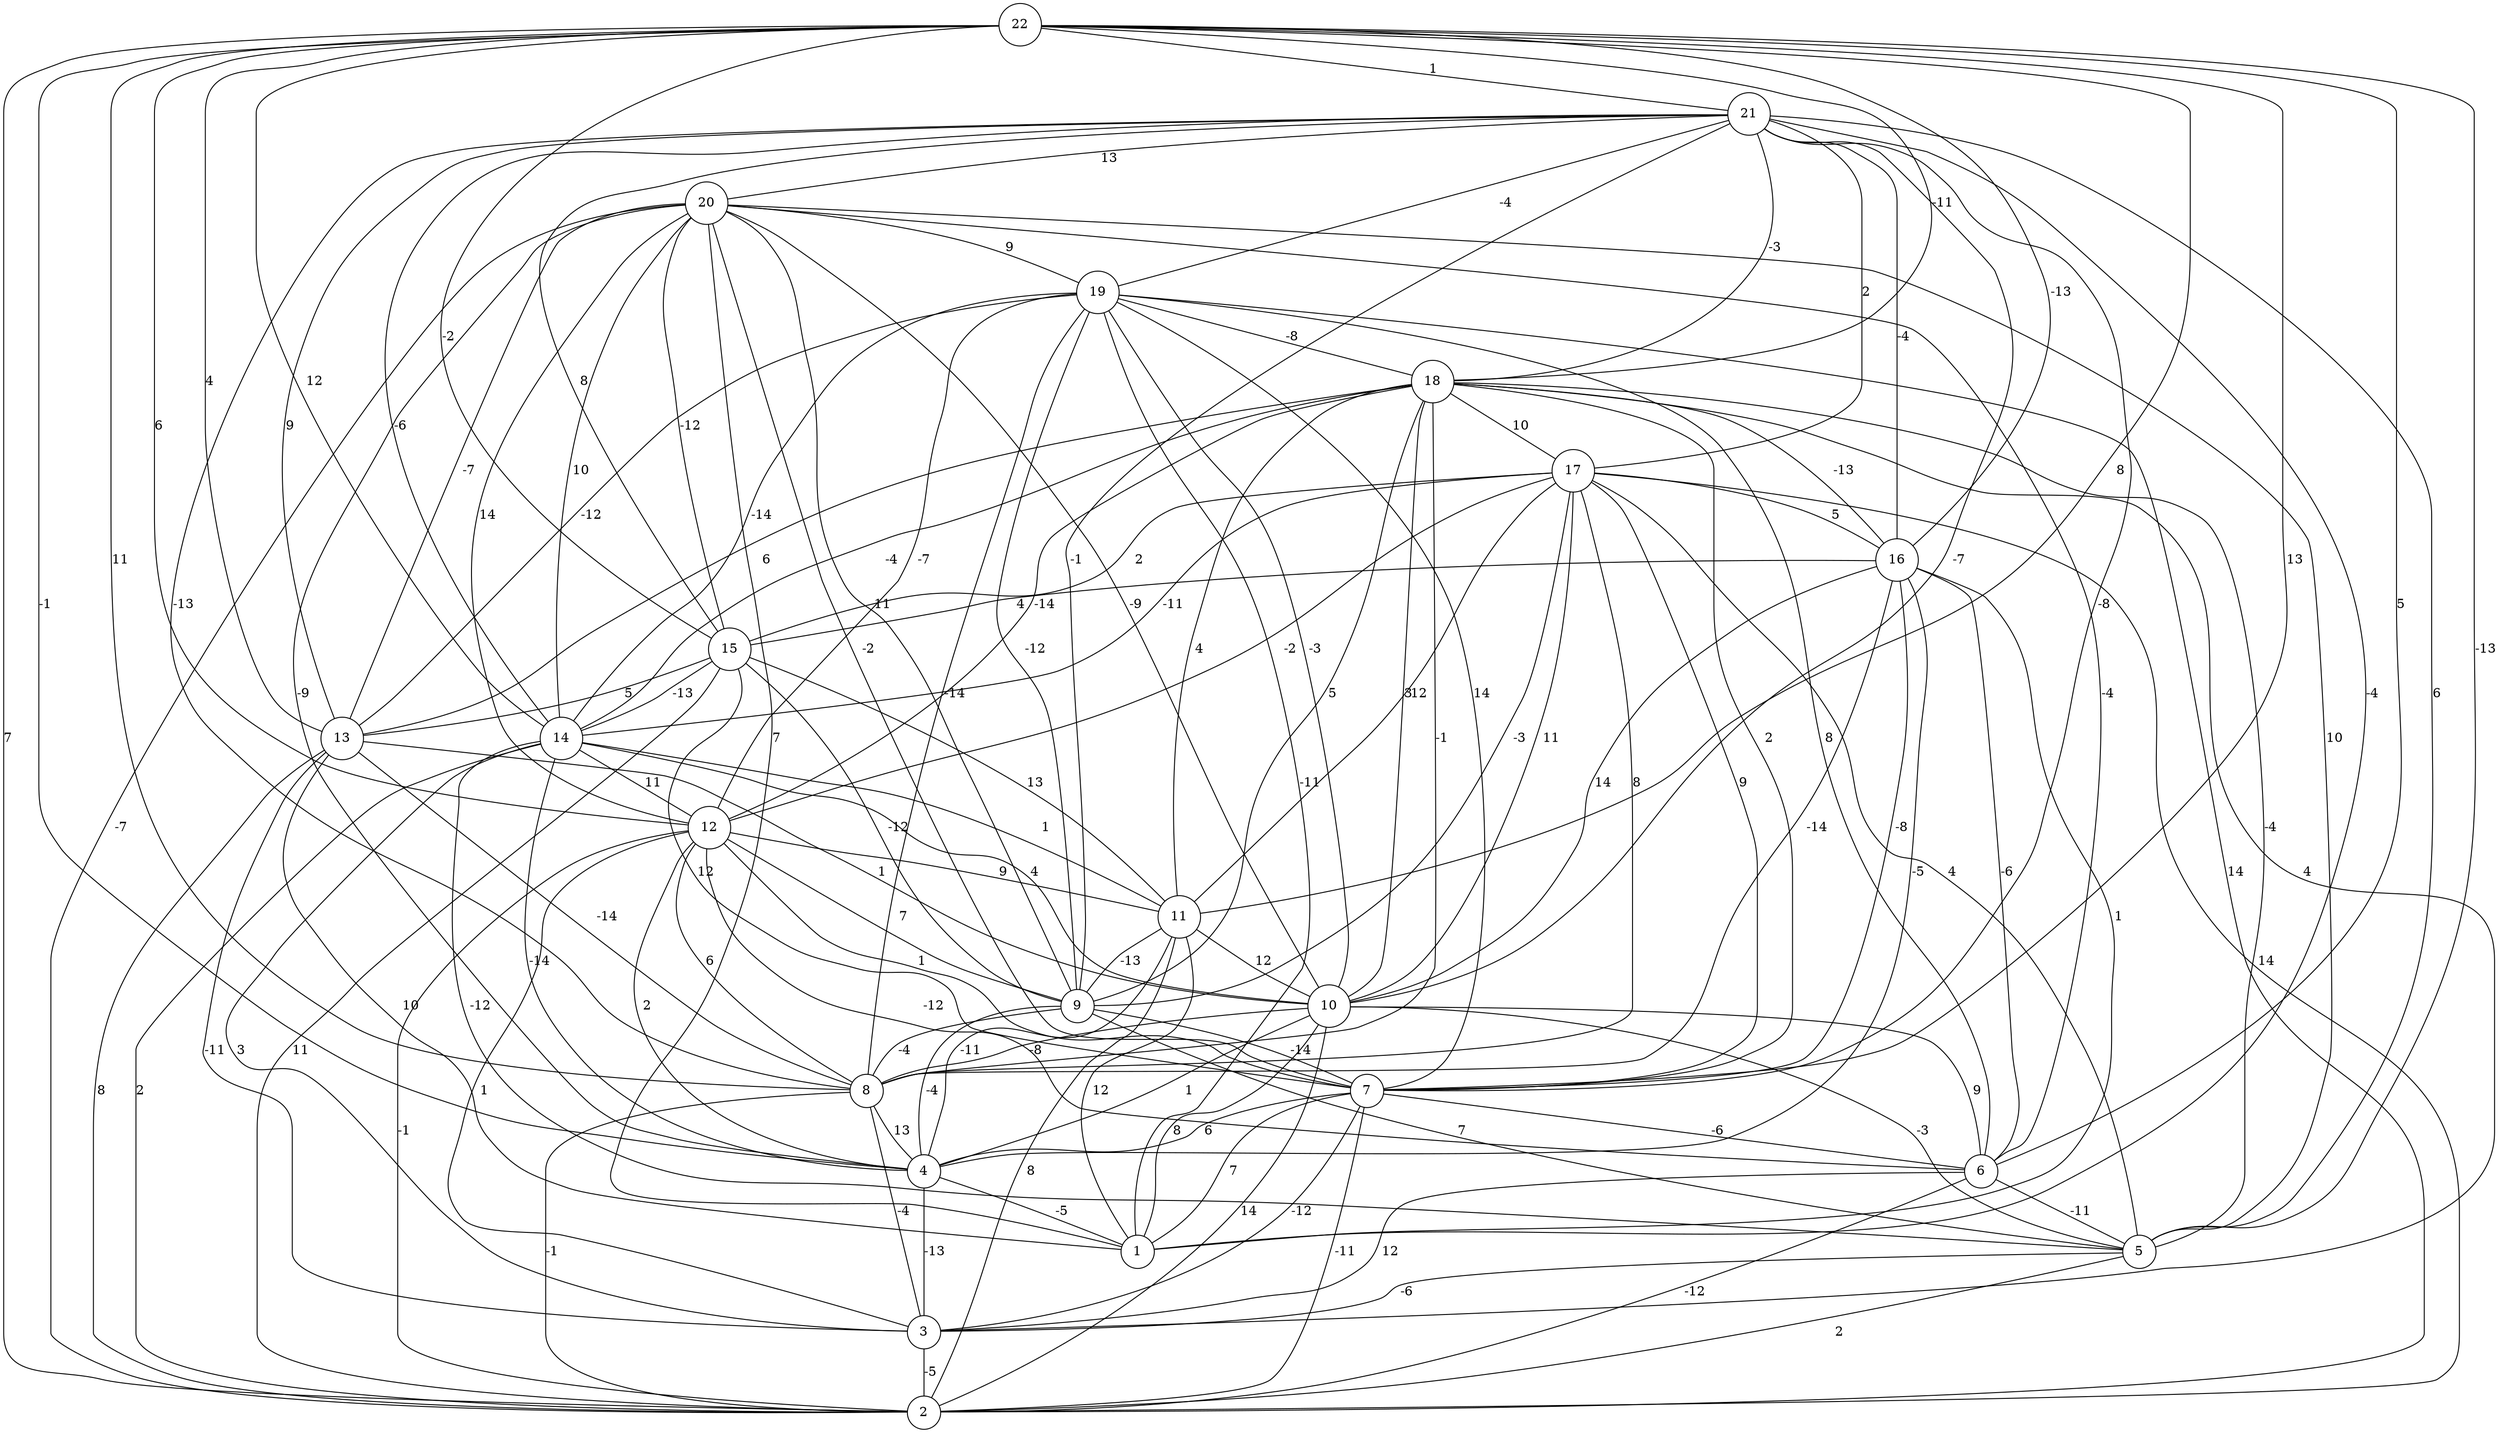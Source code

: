 graph { 
	 fontname="Helvetica,Arial,sans-serif" 
	 node [shape = circle]; 
	 22 -- 2 [label = "7"];
	 22 -- 4 [label = "-1"];
	 22 -- 5 [label = "-13"];
	 22 -- 6 [label = "5"];
	 22 -- 7 [label = "13"];
	 22 -- 8 [label = "11"];
	 22 -- 11 [label = "8"];
	 22 -- 12 [label = "6"];
	 22 -- 13 [label = "4"];
	 22 -- 14 [label = "12"];
	 22 -- 15 [label = "-2"];
	 22 -- 16 [label = "-13"];
	 22 -- 18 [label = "-11"];
	 22 -- 21 [label = "1"];
	 21 -- 1 [label = "-4"];
	 21 -- 5 [label = "6"];
	 21 -- 7 [label = "-8"];
	 21 -- 8 [label = "-13"];
	 21 -- 9 [label = "-1"];
	 21 -- 10 [label = "-7"];
	 21 -- 13 [label = "9"];
	 21 -- 14 [label = "-6"];
	 21 -- 15 [label = "8"];
	 21 -- 16 [label = "-4"];
	 21 -- 17 [label = "2"];
	 21 -- 18 [label = "-3"];
	 21 -- 19 [label = "-4"];
	 21 -- 20 [label = "13"];
	 20 -- 1 [label = "7"];
	 20 -- 2 [label = "-7"];
	 20 -- 4 [label = "-9"];
	 20 -- 5 [label = "10"];
	 20 -- 6 [label = "-4"];
	 20 -- 7 [label = "-2"];
	 20 -- 9 [label = "11"];
	 20 -- 10 [label = "-9"];
	 20 -- 12 [label = "14"];
	 20 -- 13 [label = "-7"];
	 20 -- 14 [label = "10"];
	 20 -- 15 [label = "-12"];
	 20 -- 19 [label = "9"];
	 19 -- 1 [label = "-11"];
	 19 -- 2 [label = "14"];
	 19 -- 6 [label = "8"];
	 19 -- 7 [label = "14"];
	 19 -- 8 [label = "-14"];
	 19 -- 9 [label = "-12"];
	 19 -- 10 [label = "-3"];
	 19 -- 12 [label = "-7"];
	 19 -- 13 [label = "-12"];
	 19 -- 14 [label = "-14"];
	 19 -- 18 [label = "-8"];
	 18 -- 3 [label = "4"];
	 18 -- 5 [label = "-4"];
	 18 -- 7 [label = "2"];
	 18 -- 8 [label = "-1"];
	 18 -- 9 [label = "5"];
	 18 -- 10 [label = "3"];
	 18 -- 11 [label = "4"];
	 18 -- 12 [label = "-14"];
	 18 -- 13 [label = "6"];
	 18 -- 14 [label = "-4"];
	 18 -- 16 [label = "-13"];
	 18 -- 17 [label = "10"];
	 17 -- 2 [label = "14"];
	 17 -- 5 [label = "4"];
	 17 -- 7 [label = "9"];
	 17 -- 8 [label = "8"];
	 17 -- 9 [label = "-3"];
	 17 -- 10 [label = "11"];
	 17 -- 11 [label = "12"];
	 17 -- 12 [label = "-2"];
	 17 -- 14 [label = "-11"];
	 17 -- 15 [label = "2"];
	 17 -- 16 [label = "5"];
	 16 -- 1 [label = "1"];
	 16 -- 4 [label = "-5"];
	 16 -- 6 [label = "-6"];
	 16 -- 7 [label = "-8"];
	 16 -- 8 [label = "-14"];
	 16 -- 10 [label = "14"];
	 16 -- 15 [label = "4"];
	 15 -- 2 [label = "11"];
	 15 -- 7 [label = "12"];
	 15 -- 9 [label = "-12"];
	 15 -- 11 [label = "13"];
	 15 -- 13 [label = "5"];
	 15 -- 14 [label = "-13"];
	 14 -- 2 [label = "2"];
	 14 -- 3 [label = "3"];
	 14 -- 4 [label = "-14"];
	 14 -- 5 [label = "-12"];
	 14 -- 10 [label = "4"];
	 14 -- 11 [label = "1"];
	 14 -- 12 [label = "11"];
	 13 -- 1 [label = "10"];
	 13 -- 2 [label = "8"];
	 13 -- 3 [label = "-11"];
	 13 -- 8 [label = "-14"];
	 13 -- 10 [label = "1"];
	 12 -- 2 [label = "-1"];
	 12 -- 3 [label = "1"];
	 12 -- 4 [label = "2"];
	 12 -- 6 [label = "-12"];
	 12 -- 7 [label = "1"];
	 12 -- 8 [label = "6"];
	 12 -- 9 [label = "7"];
	 12 -- 11 [label = "9"];
	 11 -- 1 [label = "12"];
	 11 -- 2 [label = "8"];
	 11 -- 4 [label = "-11"];
	 11 -- 9 [label = "-13"];
	 11 -- 10 [label = "12"];
	 10 -- 1 [label = "8"];
	 10 -- 2 [label = "14"];
	 10 -- 4 [label = "1"];
	 10 -- 5 [label = "-3"];
	 10 -- 6 [label = "9"];
	 10 -- 8 [label = "-8"];
	 9 -- 4 [label = "-4"];
	 9 -- 5 [label = "7"];
	 9 -- 7 [label = "-14"];
	 9 -- 8 [label = "-4"];
	 8 -- 2 [label = "-1"];
	 8 -- 3 [label = "-4"];
	 8 -- 4 [label = "13"];
	 7 -- 1 [label = "7"];
	 7 -- 2 [label = "-11"];
	 7 -- 3 [label = "-12"];
	 7 -- 4 [label = "6"];
	 7 -- 6 [label = "-6"];
	 6 -- 2 [label = "-12"];
	 6 -- 3 [label = "12"];
	 6 -- 5 [label = "-11"];
	 5 -- 2 [label = "2"];
	 5 -- 3 [label = "-6"];
	 4 -- 1 [label = "-5"];
	 4 -- 3 [label = "-13"];
	 3 -- 2 [label = "-5"];
	 1;
	 2;
	 3;
	 4;
	 5;
	 6;
	 7;
	 8;
	 9;
	 10;
	 11;
	 12;
	 13;
	 14;
	 15;
	 16;
	 17;
	 18;
	 19;
	 20;
	 21;
	 22;
}
